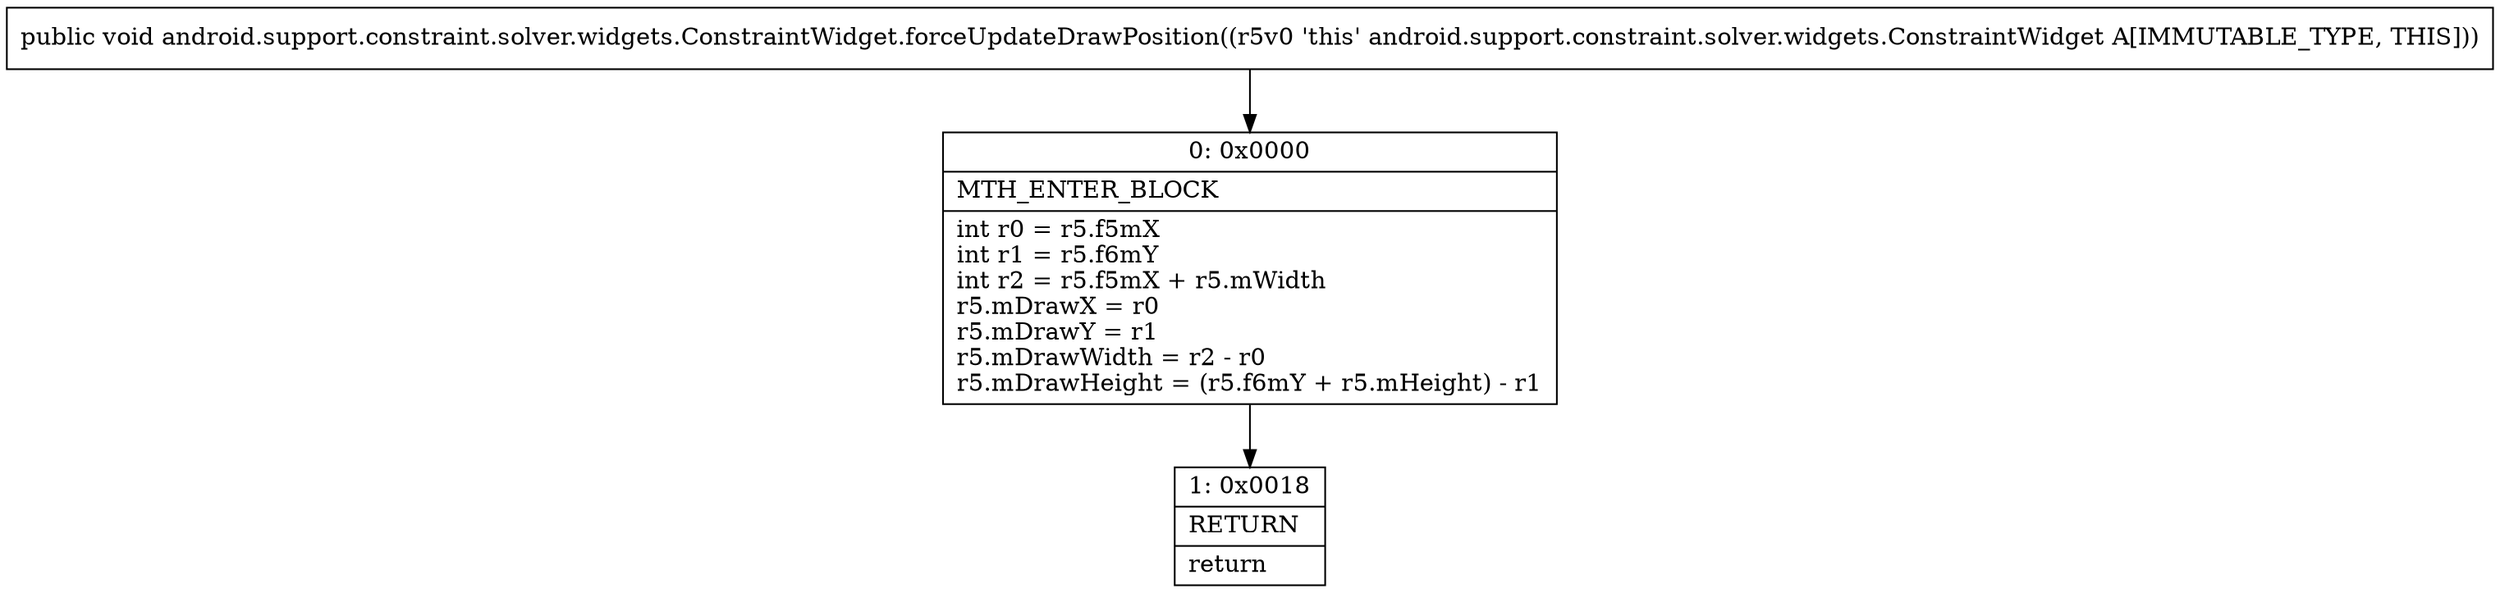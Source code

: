digraph "CFG forandroid.support.constraint.solver.widgets.ConstraintWidget.forceUpdateDrawPosition()V" {
Node_0 [shape=record,label="{0\:\ 0x0000|MTH_ENTER_BLOCK\l|int r0 = r5.f5mX\lint r1 = r5.f6mY\lint r2 = r5.f5mX + r5.mWidth\lr5.mDrawX = r0\lr5.mDrawY = r1\lr5.mDrawWidth = r2 \- r0\lr5.mDrawHeight = (r5.f6mY + r5.mHeight) \- r1\l}"];
Node_1 [shape=record,label="{1\:\ 0x0018|RETURN\l|return\l}"];
MethodNode[shape=record,label="{public void android.support.constraint.solver.widgets.ConstraintWidget.forceUpdateDrawPosition((r5v0 'this' android.support.constraint.solver.widgets.ConstraintWidget A[IMMUTABLE_TYPE, THIS])) }"];
MethodNode -> Node_0;
Node_0 -> Node_1;
}

